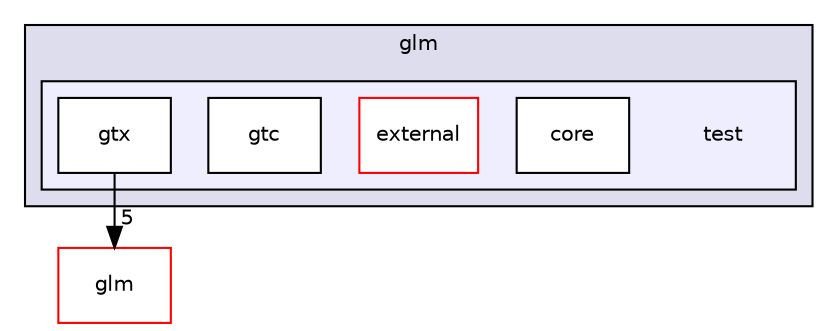 digraph "thirdparty/old/glm/test" {
  compound=true
  node [ fontsize="10", fontname="Helvetica"];
  edge [ labelfontsize="10", labelfontname="Helvetica"];
  subgraph clusterdir_09e0df53dc101507db55c44a9dc0a3a2 {
    graph [ bgcolor="#ddddee", pencolor="black", label="glm" fontname="Helvetica", fontsize="10", URL="dir_09e0df53dc101507db55c44a9dc0a3a2.html"]
  subgraph clusterdir_33902454365992b87c3c8b4416673048 {
    graph [ bgcolor="#eeeeff", pencolor="black", label="" URL="dir_33902454365992b87c3c8b4416673048.html"];
    dir_33902454365992b87c3c8b4416673048 [shape=plaintext label="test"];
    dir_9d6510065f9b6f6256725dea218a6e4b [shape=box label="core" color="black" fillcolor="white" style="filled" URL="dir_9d6510065f9b6f6256725dea218a6e4b.html"];
    dir_b5f8f2e4c2abfcf40c2bc5206545df22 [shape=box label="external" color="red" fillcolor="white" style="filled" URL="dir_b5f8f2e4c2abfcf40c2bc5206545df22.html"];
    dir_773434010230ce50b39eeabe2dbc03c6 [shape=box label="gtc" color="black" fillcolor="white" style="filled" URL="dir_773434010230ce50b39eeabe2dbc03c6.html"];
    dir_51bcfb5a6c9d1ba5b062232429848b2c [shape=box label="gtx" color="black" fillcolor="white" style="filled" URL="dir_51bcfb5a6c9d1ba5b062232429848b2c.html"];
  }
  }
  dir_79ddca3cff5b21418b91ce2b9eb63862 [shape=box label="glm" fillcolor="white" style="filled" color="red" URL="dir_79ddca3cff5b21418b91ce2b9eb63862.html"];
  dir_51bcfb5a6c9d1ba5b062232429848b2c->dir_79ddca3cff5b21418b91ce2b9eb63862 [headlabel="5", labeldistance=1.5 headhref="dir_000036_000013.html"];
}
